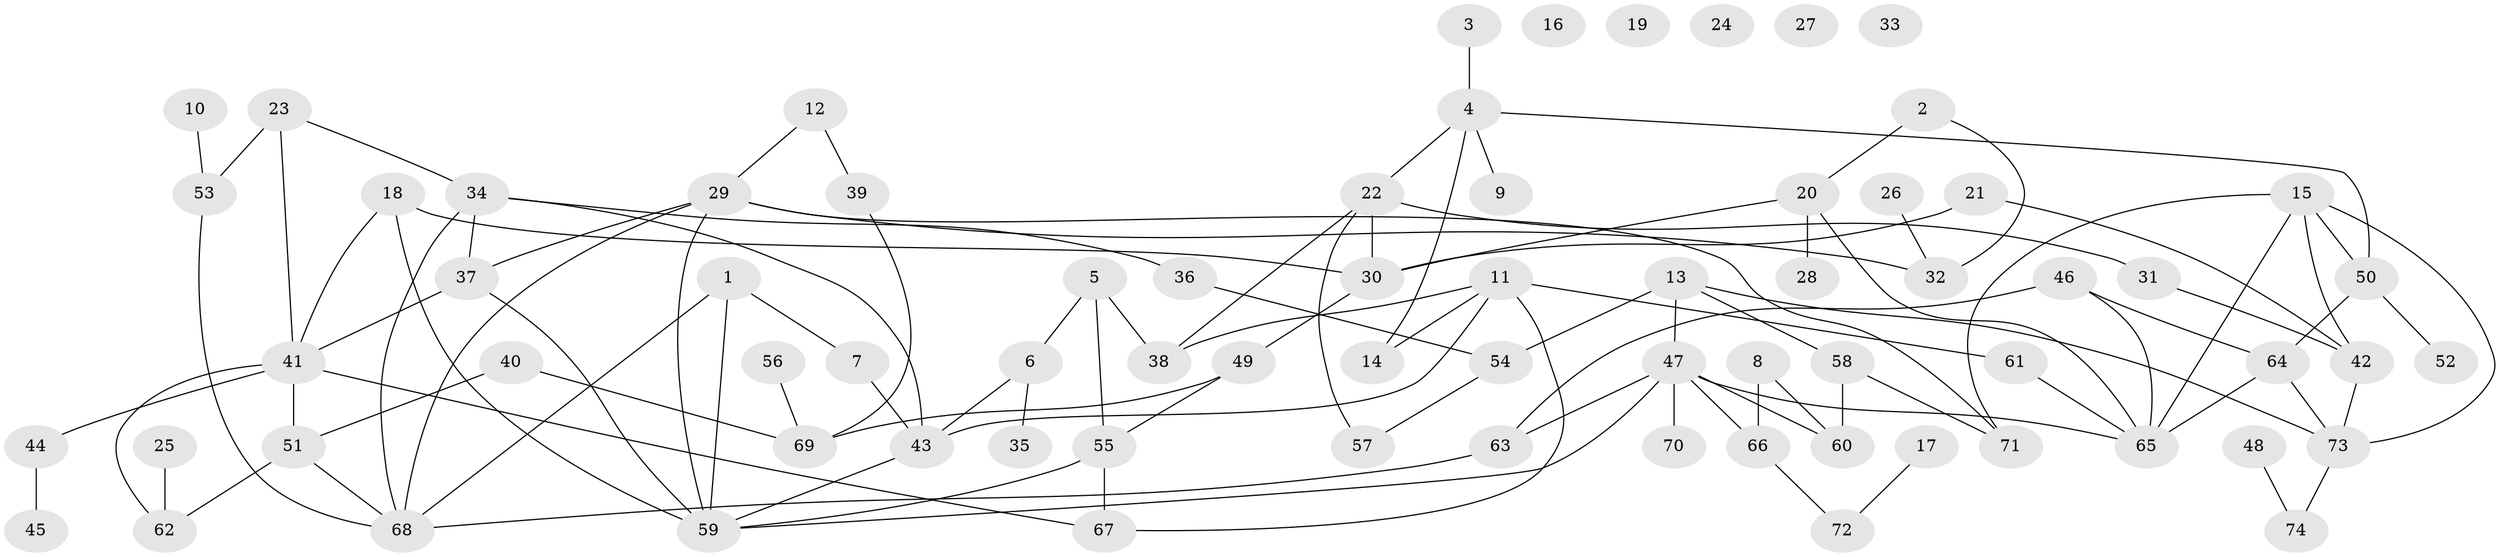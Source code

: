 // coarse degree distribution, {7: 0.13043478260869565, 2: 0.21739130434782608, 1: 0.15217391304347827, 4: 0.13043478260869565, 3: 0.10869565217391304, 6: 0.08695652173913043, 5: 0.043478260869565216, 0: 0.10869565217391304, 8: 0.021739130434782608}
// Generated by graph-tools (version 1.1) at 2025/41/03/06/25 10:41:21]
// undirected, 74 vertices, 106 edges
graph export_dot {
graph [start="1"]
  node [color=gray90,style=filled];
  1;
  2;
  3;
  4;
  5;
  6;
  7;
  8;
  9;
  10;
  11;
  12;
  13;
  14;
  15;
  16;
  17;
  18;
  19;
  20;
  21;
  22;
  23;
  24;
  25;
  26;
  27;
  28;
  29;
  30;
  31;
  32;
  33;
  34;
  35;
  36;
  37;
  38;
  39;
  40;
  41;
  42;
  43;
  44;
  45;
  46;
  47;
  48;
  49;
  50;
  51;
  52;
  53;
  54;
  55;
  56;
  57;
  58;
  59;
  60;
  61;
  62;
  63;
  64;
  65;
  66;
  67;
  68;
  69;
  70;
  71;
  72;
  73;
  74;
  1 -- 7;
  1 -- 59;
  1 -- 68;
  2 -- 20;
  2 -- 32;
  3 -- 4;
  4 -- 9;
  4 -- 14;
  4 -- 22;
  4 -- 50;
  5 -- 6;
  5 -- 38;
  5 -- 55;
  6 -- 35;
  6 -- 43;
  7 -- 43;
  8 -- 60;
  8 -- 66;
  10 -- 53;
  11 -- 14;
  11 -- 38;
  11 -- 43;
  11 -- 61;
  11 -- 67;
  12 -- 29;
  12 -- 39;
  13 -- 47;
  13 -- 54;
  13 -- 58;
  13 -- 73;
  15 -- 42;
  15 -- 50;
  15 -- 65;
  15 -- 71;
  15 -- 73;
  17 -- 72;
  18 -- 30;
  18 -- 41;
  18 -- 59;
  20 -- 28;
  20 -- 30;
  20 -- 65;
  21 -- 30;
  21 -- 42;
  22 -- 30;
  22 -- 31;
  22 -- 38;
  22 -- 57;
  23 -- 34;
  23 -- 41;
  23 -- 53;
  25 -- 62;
  26 -- 32;
  29 -- 32;
  29 -- 37;
  29 -- 59;
  29 -- 68;
  29 -- 71;
  30 -- 49;
  31 -- 42;
  34 -- 36;
  34 -- 37;
  34 -- 43;
  34 -- 68;
  36 -- 54;
  37 -- 41;
  37 -- 59;
  39 -- 69;
  40 -- 51;
  40 -- 69;
  41 -- 44;
  41 -- 51;
  41 -- 62;
  41 -- 67;
  42 -- 73;
  43 -- 59;
  44 -- 45;
  46 -- 63;
  46 -- 64;
  46 -- 65;
  47 -- 59;
  47 -- 60;
  47 -- 63;
  47 -- 65;
  47 -- 66;
  47 -- 70;
  48 -- 74;
  49 -- 55;
  49 -- 69;
  50 -- 52;
  50 -- 64;
  51 -- 62;
  51 -- 68;
  53 -- 68;
  54 -- 57;
  55 -- 59;
  55 -- 67;
  56 -- 69;
  58 -- 60;
  58 -- 71;
  61 -- 65;
  63 -- 68;
  64 -- 65;
  64 -- 73;
  66 -- 72;
  73 -- 74;
}
